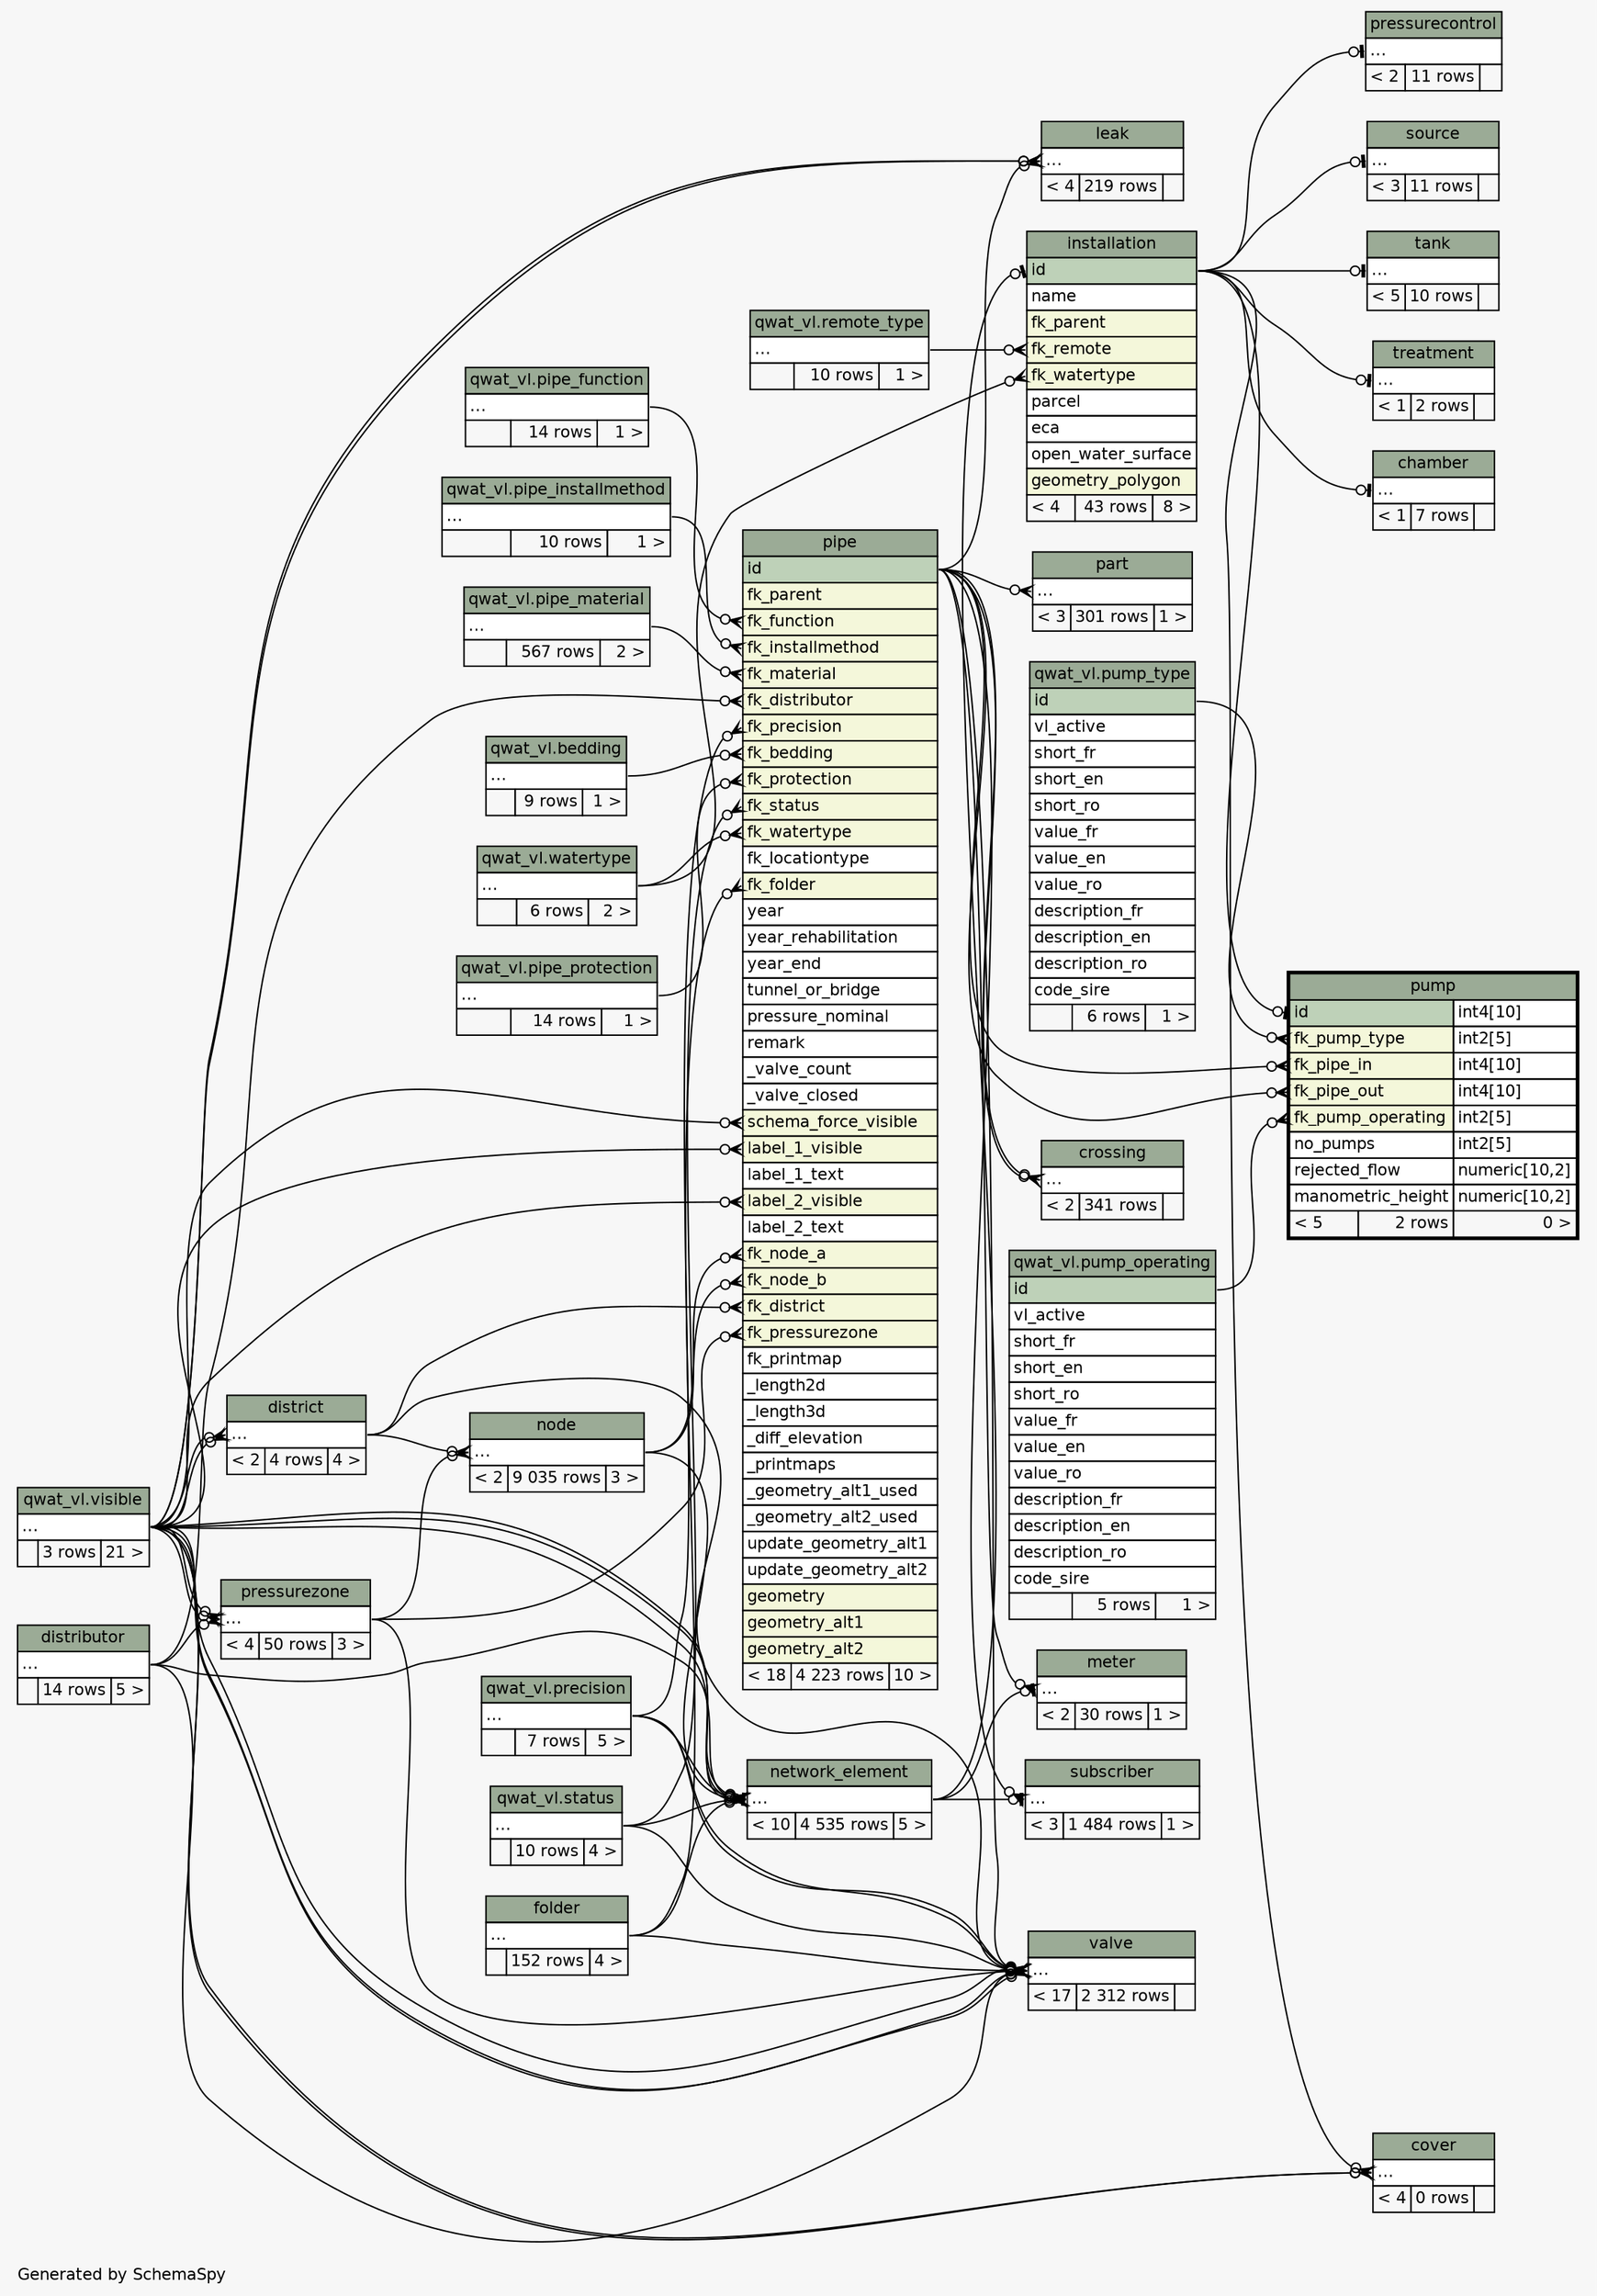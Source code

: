 // dot 2.38.0 on Linux 4.8.0-42-generic
// SchemaSpy rev 590
digraph "twoDegreesRelationshipsDiagram" {
  graph [
    rankdir="RL"
    bgcolor="#f7f7f7"
    label="\nGenerated by SchemaSpy"
    labeljust="l"
    nodesep="0.18"
    ranksep="0.46"
    fontname="Helvetica"
    fontsize="11"
  ];
  node [
    fontname="Helvetica"
    fontsize="11"
    shape="plaintext"
  ];
  edge [
    arrowsize="0.8"
  ];
  "chamber":"elipses":w -> "installation":"id":e [arrowhead=none dir=back arrowtail=teeodot];
  "cover":"elipses":w -> "installation":"id":e [arrowhead=none dir=back arrowtail=crowodot];
  "cover":"elipses":w -> "qwat_vl.visible":"elipses":e [arrowhead=none dir=back arrowtail=crowodot];
  "cover":"elipses":w -> "qwat_vl.visible":"elipses":e [arrowhead=none dir=back arrowtail=crowodot];
  "crossing":"elipses":w -> "pipe":"id":e [arrowhead=none dir=back arrowtail=crowodot];
  "crossing":"elipses":w -> "pipe":"id":e [arrowhead=none dir=back arrowtail=crowodot];
  "district":"elipses":w -> "qwat_vl.visible":"elipses":e [arrowhead=none dir=back arrowtail=crowodot];
  "district":"elipses":w -> "qwat_vl.visible":"elipses":e [arrowhead=none dir=back arrowtail=crowodot];
  "installation":"fk_remote":w -> "qwat_vl.remote_type":"elipses":e [arrowhead=none dir=back arrowtail=crowodot];
  "installation":"fk_watertype":w -> "qwat_vl.watertype":"elipses":e [arrowhead=none dir=back arrowtail=crowodot];
  "installation":"id":w -> "network_element":"elipses":e [arrowhead=none dir=back arrowtail=teeodot];
  "leak":"elipses":w -> "pipe":"id":e [arrowhead=none dir=back arrowtail=crowodot];
  "leak":"elipses":w -> "qwat_vl.visible":"elipses":e [arrowhead=none dir=back arrowtail=crowodot];
  "leak":"elipses":w -> "qwat_vl.visible":"elipses":e [arrowhead=none dir=back arrowtail=crowodot];
  "meter":"elipses":w -> "pipe":"id":e [arrowhead=none dir=back arrowtail=crowodot];
  "meter":"elipses":w -> "network_element":"elipses":e [arrowhead=none dir=back arrowtail=teeodot];
  "network_element":"elipses":w -> "distributor":"elipses":e [arrowhead=none dir=back arrowtail=crowodot];
  "network_element":"elipses":w -> "folder":"elipses":e [arrowhead=none dir=back arrowtail=crowodot];
  "network_element":"elipses":w -> "qwat_vl.precision":"elipses":e [arrowhead=none dir=back arrowtail=crowodot];
  "network_element":"elipses":w -> "qwat_vl.status":"elipses":e [arrowhead=none dir=back arrowtail=crowodot];
  "network_element":"elipses":w -> "node":"elipses":e [arrowhead=none dir=back arrowtail=teeodot];
  "network_element":"elipses":w -> "qwat_vl.visible":"elipses":e [arrowhead=none dir=back arrowtail=crowodot];
  "network_element":"elipses":w -> "qwat_vl.visible":"elipses":e [arrowhead=none dir=back arrowtail=crowodot];
  "network_element":"elipses":w -> "qwat_vl.visible":"elipses":e [arrowhead=none dir=back arrowtail=crowodot];
  "node":"elipses":w -> "district":"elipses":e [arrowhead=none dir=back arrowtail=crowodot];
  "node":"elipses":w -> "pressurezone":"elipses":e [arrowhead=none dir=back arrowtail=crowodot];
  "part":"elipses":w -> "pipe":"id":e [arrowhead=none dir=back arrowtail=crowodot];
  "pipe":"fk_bedding":w -> "qwat_vl.bedding":"elipses":e [arrowhead=none dir=back arrowtail=crowodot];
  "pipe":"fk_distributor":w -> "distributor":"elipses":e [arrowhead=none dir=back arrowtail=crowodot];
  "pipe":"fk_district":w -> "district":"elipses":e [arrowhead=none dir=back arrowtail=crowodot];
  "pipe":"fk_folder":w -> "folder":"elipses":e [arrowhead=none dir=back arrowtail=crowodot];
  "pipe":"fk_function":w -> "qwat_vl.pipe_function":"elipses":e [arrowhead=none dir=back arrowtail=crowodot];
  "pipe":"fk_installmethod":w -> "qwat_vl.pipe_installmethod":"elipses":e [arrowhead=none dir=back arrowtail=crowodot];
  "pipe":"fk_material":w -> "qwat_vl.pipe_material":"elipses":e [arrowhead=none dir=back arrowtail=crowodot];
  "pipe":"fk_node_a":w -> "node":"elipses":e [arrowhead=none dir=back arrowtail=crowodot];
  "pipe":"fk_node_b":w -> "node":"elipses":e [arrowhead=none dir=back arrowtail=crowodot];
  "pipe":"fk_precision":w -> "qwat_vl.precision":"elipses":e [arrowhead=none dir=back arrowtail=crowodot];
  "pipe":"fk_pressurezone":w -> "pressurezone":"elipses":e [arrowhead=none dir=back arrowtail=crowodot];
  "pipe":"fk_protection":w -> "qwat_vl.pipe_protection":"elipses":e [arrowhead=none dir=back arrowtail=crowodot];
  "pipe":"fk_status":w -> "qwat_vl.status":"elipses":e [arrowhead=none dir=back arrowtail=crowodot];
  "pipe":"fk_watertype":w -> "qwat_vl.watertype":"elipses":e [arrowhead=none dir=back arrowtail=crowodot];
  "pipe":"label_1_visible":w -> "qwat_vl.visible":"elipses":e [arrowhead=none dir=back arrowtail=crowodot];
  "pipe":"label_2_visible":w -> "qwat_vl.visible":"elipses":e [arrowhead=none dir=back arrowtail=crowodot];
  "pipe":"schema_force_visible":w -> "qwat_vl.visible":"elipses":e [arrowhead=none dir=back arrowtail=crowodot];
  "pressurecontrol":"elipses":w -> "installation":"id":e [arrowhead=none dir=back arrowtail=teeodot];
  "pressurezone":"elipses":w -> "distributor":"elipses":e [arrowhead=none dir=back arrowtail=crowodot];
  "pressurezone":"elipses":w -> "qwat_vl.visible":"elipses":e [arrowhead=none dir=back arrowtail=crowodot];
  "pressurezone":"elipses":w -> "qwat_vl.visible":"elipses":e [arrowhead=none dir=back arrowtail=crowodot];
  "pump":"fk_pipe_in":w -> "pipe":"id":e [arrowhead=none dir=back arrowtail=crowodot];
  "pump":"fk_pipe_out":w -> "pipe":"id":e [arrowhead=none dir=back arrowtail=crowodot];
  "pump":"fk_pump_operating":w -> "qwat_vl.pump_operating":"id":e [arrowhead=none dir=back arrowtail=crowodot];
  "pump":"fk_pump_type":w -> "qwat_vl.pump_type":"id":e [arrowhead=none dir=back arrowtail=crowodot];
  "pump":"id":w -> "installation":"id":e [arrowhead=none dir=back arrowtail=teeodot];
  "source":"elipses":w -> "installation":"id":e [arrowhead=none dir=back arrowtail=teeodot];
  "subscriber":"elipses":w -> "pipe":"id":e [arrowhead=none dir=back arrowtail=crowodot];
  "subscriber":"elipses":w -> "network_element":"elipses":e [arrowhead=none dir=back arrowtail=teeodot];
  "tank":"elipses":w -> "installation":"id":e [arrowhead=none dir=back arrowtail=teeodot];
  "treatment":"elipses":w -> "installation":"id":e [arrowhead=none dir=back arrowtail=teeodot];
  "valve":"elipses":w -> "distributor":"elipses":e [arrowhead=none dir=back arrowtail=crowodot];
  "valve":"elipses":w -> "district":"elipses":e [arrowhead=none dir=back arrowtail=crowodot];
  "valve":"elipses":w -> "folder":"elipses":e [arrowhead=none dir=back arrowtail=crowodot];
  "valve":"elipses":w -> "qwat_vl.precision":"elipses":e [arrowhead=none dir=back arrowtail=crowodot];
  "valve":"elipses":w -> "pipe":"id":e [arrowhead=none dir=back arrowtail=crowodot];
  "valve":"elipses":w -> "qwat_vl.precision":"elipses":e [arrowhead=none dir=back arrowtail=crowodot];
  "valve":"elipses":w -> "pressurezone":"elipses":e [arrowhead=none dir=back arrowtail=crowodot];
  "valve":"elipses":w -> "qwat_vl.status":"elipses":e [arrowhead=none dir=back arrowtail=crowodot];
  "valve":"elipses":w -> "qwat_vl.visible":"elipses":e [arrowhead=none dir=back arrowtail=crowodot];
  "valve":"elipses":w -> "qwat_vl.visible":"elipses":e [arrowhead=none dir=back arrowtail=crowodot];
  "valve":"elipses":w -> "qwat_vl.visible":"elipses":e [arrowhead=none dir=back arrowtail=crowodot];
  "qwat_vl.bedding" [
    label=<
    <TABLE BORDER="0" CELLBORDER="1" CELLSPACING="0" BGCOLOR="#ffffff">
      <TR><TD COLSPAN="3" BGCOLOR="#9bab96" ALIGN="CENTER">qwat_vl.bedding</TD></TR>
      <TR><TD PORT="elipses" COLSPAN="3" ALIGN="LEFT">...</TD></TR>
      <TR><TD ALIGN="LEFT" BGCOLOR="#f7f7f7">  </TD><TD ALIGN="RIGHT" BGCOLOR="#f7f7f7">9 rows</TD><TD ALIGN="RIGHT" BGCOLOR="#f7f7f7">1 &gt;</TD></TR>
    </TABLE>>
    URL="../../qwat_vl/tables/bedding.html"
    tooltip="qwat_vl.bedding"
  ];
  "chamber" [
    label=<
    <TABLE BORDER="0" CELLBORDER="1" CELLSPACING="0" BGCOLOR="#ffffff">
      <TR><TD COLSPAN="3" BGCOLOR="#9bab96" ALIGN="CENTER">chamber</TD></TR>
      <TR><TD PORT="elipses" COLSPAN="3" ALIGN="LEFT">...</TD></TR>
      <TR><TD ALIGN="LEFT" BGCOLOR="#f7f7f7">&lt; 1</TD><TD ALIGN="RIGHT" BGCOLOR="#f7f7f7">7 rows</TD><TD ALIGN="RIGHT" BGCOLOR="#f7f7f7">  </TD></TR>
    </TABLE>>
    URL="chamber.html"
    tooltip="chamber"
  ];
  "cover" [
    label=<
    <TABLE BORDER="0" CELLBORDER="1" CELLSPACING="0" BGCOLOR="#ffffff">
      <TR><TD COLSPAN="3" BGCOLOR="#9bab96" ALIGN="CENTER">cover</TD></TR>
      <TR><TD PORT="elipses" COLSPAN="3" ALIGN="LEFT">...</TD></TR>
      <TR><TD ALIGN="LEFT" BGCOLOR="#f7f7f7">&lt; 4</TD><TD ALIGN="RIGHT" BGCOLOR="#f7f7f7">0 rows</TD><TD ALIGN="RIGHT" BGCOLOR="#f7f7f7">  </TD></TR>
    </TABLE>>
    URL="cover.html"
    tooltip="cover"
  ];
  "crossing" [
    label=<
    <TABLE BORDER="0" CELLBORDER="1" CELLSPACING="0" BGCOLOR="#ffffff">
      <TR><TD COLSPAN="3" BGCOLOR="#9bab96" ALIGN="CENTER">crossing</TD></TR>
      <TR><TD PORT="elipses" COLSPAN="3" ALIGN="LEFT">...</TD></TR>
      <TR><TD ALIGN="LEFT" BGCOLOR="#f7f7f7">&lt; 2</TD><TD ALIGN="RIGHT" BGCOLOR="#f7f7f7">341 rows</TD><TD ALIGN="RIGHT" BGCOLOR="#f7f7f7">  </TD></TR>
    </TABLE>>
    URL="crossing.html"
    tooltip="crossing"
  ];
  "distributor" [
    label=<
    <TABLE BORDER="0" CELLBORDER="1" CELLSPACING="0" BGCOLOR="#ffffff">
      <TR><TD COLSPAN="3" BGCOLOR="#9bab96" ALIGN="CENTER">distributor</TD></TR>
      <TR><TD PORT="elipses" COLSPAN="3" ALIGN="LEFT">...</TD></TR>
      <TR><TD ALIGN="LEFT" BGCOLOR="#f7f7f7">  </TD><TD ALIGN="RIGHT" BGCOLOR="#f7f7f7">14 rows</TD><TD ALIGN="RIGHT" BGCOLOR="#f7f7f7">5 &gt;</TD></TR>
    </TABLE>>
    URL="distributor.html"
    tooltip="distributor"
  ];
  "district" [
    label=<
    <TABLE BORDER="0" CELLBORDER="1" CELLSPACING="0" BGCOLOR="#ffffff">
      <TR><TD COLSPAN="3" BGCOLOR="#9bab96" ALIGN="CENTER">district</TD></TR>
      <TR><TD PORT="elipses" COLSPAN="3" ALIGN="LEFT">...</TD></TR>
      <TR><TD ALIGN="LEFT" BGCOLOR="#f7f7f7">&lt; 2</TD><TD ALIGN="RIGHT" BGCOLOR="#f7f7f7">4 rows</TD><TD ALIGN="RIGHT" BGCOLOR="#f7f7f7">4 &gt;</TD></TR>
    </TABLE>>
    URL="district.html"
    tooltip="district"
  ];
  "folder" [
    label=<
    <TABLE BORDER="0" CELLBORDER="1" CELLSPACING="0" BGCOLOR="#ffffff">
      <TR><TD COLSPAN="3" BGCOLOR="#9bab96" ALIGN="CENTER">folder</TD></TR>
      <TR><TD PORT="elipses" COLSPAN="3" ALIGN="LEFT">...</TD></TR>
      <TR><TD ALIGN="LEFT" BGCOLOR="#f7f7f7">  </TD><TD ALIGN="RIGHT" BGCOLOR="#f7f7f7">152 rows</TD><TD ALIGN="RIGHT" BGCOLOR="#f7f7f7">4 &gt;</TD></TR>
    </TABLE>>
    URL="folder.html"
    tooltip="folder"
  ];
  "installation" [
    label=<
    <TABLE BORDER="0" CELLBORDER="1" CELLSPACING="0" BGCOLOR="#ffffff">
      <TR><TD COLSPAN="3" BGCOLOR="#9bab96" ALIGN="CENTER">installation</TD></TR>
      <TR><TD PORT="id" COLSPAN="3" BGCOLOR="#bed1b8" ALIGN="LEFT">id</TD></TR>
      <TR><TD PORT="name" COLSPAN="3" ALIGN="LEFT">name</TD></TR>
      <TR><TD PORT="fk_parent" COLSPAN="3" BGCOLOR="#f4f7da" ALIGN="LEFT">fk_parent</TD></TR>
      <TR><TD PORT="fk_remote" COLSPAN="3" BGCOLOR="#f4f7da" ALIGN="LEFT">fk_remote</TD></TR>
      <TR><TD PORT="fk_watertype" COLSPAN="3" BGCOLOR="#f4f7da" ALIGN="LEFT">fk_watertype</TD></TR>
      <TR><TD PORT="parcel" COLSPAN="3" ALIGN="LEFT">parcel</TD></TR>
      <TR><TD PORT="eca" COLSPAN="3" ALIGN="LEFT">eca</TD></TR>
      <TR><TD PORT="open_water_surface" COLSPAN="3" ALIGN="LEFT">open_water_surface</TD></TR>
      <TR><TD PORT="geometry_polygon" COLSPAN="3" BGCOLOR="#f4f7da" ALIGN="LEFT">geometry_polygon</TD></TR>
      <TR><TD ALIGN="LEFT" BGCOLOR="#f7f7f7">&lt; 4</TD><TD ALIGN="RIGHT" BGCOLOR="#f7f7f7">43 rows</TD><TD ALIGN="RIGHT" BGCOLOR="#f7f7f7">8 &gt;</TD></TR>
    </TABLE>>
    URL="installation.html"
    tooltip="installation"
  ];
  "leak" [
    label=<
    <TABLE BORDER="0" CELLBORDER="1" CELLSPACING="0" BGCOLOR="#ffffff">
      <TR><TD COLSPAN="3" BGCOLOR="#9bab96" ALIGN="CENTER">leak</TD></TR>
      <TR><TD PORT="elipses" COLSPAN="3" ALIGN="LEFT">...</TD></TR>
      <TR><TD ALIGN="LEFT" BGCOLOR="#f7f7f7">&lt; 4</TD><TD ALIGN="RIGHT" BGCOLOR="#f7f7f7">219 rows</TD><TD ALIGN="RIGHT" BGCOLOR="#f7f7f7">  </TD></TR>
    </TABLE>>
    URL="leak.html"
    tooltip="leak"
  ];
  "meter" [
    label=<
    <TABLE BORDER="0" CELLBORDER="1" CELLSPACING="0" BGCOLOR="#ffffff">
      <TR><TD COLSPAN="3" BGCOLOR="#9bab96" ALIGN="CENTER">meter</TD></TR>
      <TR><TD PORT="elipses" COLSPAN="3" ALIGN="LEFT">...</TD></TR>
      <TR><TD ALIGN="LEFT" BGCOLOR="#f7f7f7">&lt; 2</TD><TD ALIGN="RIGHT" BGCOLOR="#f7f7f7">30 rows</TD><TD ALIGN="RIGHT" BGCOLOR="#f7f7f7">1 &gt;</TD></TR>
    </TABLE>>
    URL="meter.html"
    tooltip="meter"
  ];
  "network_element" [
    label=<
    <TABLE BORDER="0" CELLBORDER="1" CELLSPACING="0" BGCOLOR="#ffffff">
      <TR><TD COLSPAN="3" BGCOLOR="#9bab96" ALIGN="CENTER">network_element</TD></TR>
      <TR><TD PORT="elipses" COLSPAN="3" ALIGN="LEFT">...</TD></TR>
      <TR><TD ALIGN="LEFT" BGCOLOR="#f7f7f7">&lt; 10</TD><TD ALIGN="RIGHT" BGCOLOR="#f7f7f7">4 535 rows</TD><TD ALIGN="RIGHT" BGCOLOR="#f7f7f7">5 &gt;</TD></TR>
    </TABLE>>
    URL="network_element.html"
    tooltip="network_element"
  ];
  "node" [
    label=<
    <TABLE BORDER="0" CELLBORDER="1" CELLSPACING="0" BGCOLOR="#ffffff">
      <TR><TD COLSPAN="3" BGCOLOR="#9bab96" ALIGN="CENTER">node</TD></TR>
      <TR><TD PORT="elipses" COLSPAN="3" ALIGN="LEFT">...</TD></TR>
      <TR><TD ALIGN="LEFT" BGCOLOR="#f7f7f7">&lt; 2</TD><TD ALIGN="RIGHT" BGCOLOR="#f7f7f7">9 035 rows</TD><TD ALIGN="RIGHT" BGCOLOR="#f7f7f7">3 &gt;</TD></TR>
    </TABLE>>
    URL="node.html"
    tooltip="node"
  ];
  "part" [
    label=<
    <TABLE BORDER="0" CELLBORDER="1" CELLSPACING="0" BGCOLOR="#ffffff">
      <TR><TD COLSPAN="3" BGCOLOR="#9bab96" ALIGN="CENTER">part</TD></TR>
      <TR><TD PORT="elipses" COLSPAN="3" ALIGN="LEFT">...</TD></TR>
      <TR><TD ALIGN="LEFT" BGCOLOR="#f7f7f7">&lt; 3</TD><TD ALIGN="RIGHT" BGCOLOR="#f7f7f7">301 rows</TD><TD ALIGN="RIGHT" BGCOLOR="#f7f7f7">1 &gt;</TD></TR>
    </TABLE>>
    URL="part.html"
    tooltip="part"
  ];
  "pipe" [
    label=<
    <TABLE BORDER="0" CELLBORDER="1" CELLSPACING="0" BGCOLOR="#ffffff">
      <TR><TD COLSPAN="3" BGCOLOR="#9bab96" ALIGN="CENTER">pipe</TD></TR>
      <TR><TD PORT="id" COLSPAN="3" BGCOLOR="#bed1b8" ALIGN="LEFT">id</TD></TR>
      <TR><TD PORT="fk_parent" COLSPAN="3" BGCOLOR="#f4f7da" ALIGN="LEFT">fk_parent</TD></TR>
      <TR><TD PORT="fk_function" COLSPAN="3" BGCOLOR="#f4f7da" ALIGN="LEFT">fk_function</TD></TR>
      <TR><TD PORT="fk_installmethod" COLSPAN="3" BGCOLOR="#f4f7da" ALIGN="LEFT">fk_installmethod</TD></TR>
      <TR><TD PORT="fk_material" COLSPAN="3" BGCOLOR="#f4f7da" ALIGN="LEFT">fk_material</TD></TR>
      <TR><TD PORT="fk_distributor" COLSPAN="3" BGCOLOR="#f4f7da" ALIGN="LEFT">fk_distributor</TD></TR>
      <TR><TD PORT="fk_precision" COLSPAN="3" BGCOLOR="#f4f7da" ALIGN="LEFT">fk_precision</TD></TR>
      <TR><TD PORT="fk_bedding" COLSPAN="3" BGCOLOR="#f4f7da" ALIGN="LEFT">fk_bedding</TD></TR>
      <TR><TD PORT="fk_protection" COLSPAN="3" BGCOLOR="#f4f7da" ALIGN="LEFT">fk_protection</TD></TR>
      <TR><TD PORT="fk_status" COLSPAN="3" BGCOLOR="#f4f7da" ALIGN="LEFT">fk_status</TD></TR>
      <TR><TD PORT="fk_watertype" COLSPAN="3" BGCOLOR="#f4f7da" ALIGN="LEFT">fk_watertype</TD></TR>
      <TR><TD PORT="fk_locationtype" COLSPAN="3" ALIGN="LEFT">fk_locationtype</TD></TR>
      <TR><TD PORT="fk_folder" COLSPAN="3" BGCOLOR="#f4f7da" ALIGN="LEFT">fk_folder</TD></TR>
      <TR><TD PORT="year" COLSPAN="3" ALIGN="LEFT">year</TD></TR>
      <TR><TD PORT="year_rehabilitation" COLSPAN="3" ALIGN="LEFT">year_rehabilitation</TD></TR>
      <TR><TD PORT="year_end" COLSPAN="3" ALIGN="LEFT">year_end</TD></TR>
      <TR><TD PORT="tunnel_or_bridge" COLSPAN="3" ALIGN="LEFT">tunnel_or_bridge</TD></TR>
      <TR><TD PORT="pressure_nominal" COLSPAN="3" ALIGN="LEFT">pressure_nominal</TD></TR>
      <TR><TD PORT="remark" COLSPAN="3" ALIGN="LEFT">remark</TD></TR>
      <TR><TD PORT="_valve_count" COLSPAN="3" ALIGN="LEFT">_valve_count</TD></TR>
      <TR><TD PORT="_valve_closed" COLSPAN="3" ALIGN="LEFT">_valve_closed</TD></TR>
      <TR><TD PORT="schema_force_visible" COLSPAN="3" BGCOLOR="#f4f7da" ALIGN="LEFT">schema_force_visible</TD></TR>
      <TR><TD PORT="label_1_visible" COLSPAN="3" BGCOLOR="#f4f7da" ALIGN="LEFT">label_1_visible</TD></TR>
      <TR><TD PORT="label_1_text" COLSPAN="3" ALIGN="LEFT">label_1_text</TD></TR>
      <TR><TD PORT="label_2_visible" COLSPAN="3" BGCOLOR="#f4f7da" ALIGN="LEFT">label_2_visible</TD></TR>
      <TR><TD PORT="label_2_text" COLSPAN="3" ALIGN="LEFT">label_2_text</TD></TR>
      <TR><TD PORT="fk_node_a" COLSPAN="3" BGCOLOR="#f4f7da" ALIGN="LEFT">fk_node_a</TD></TR>
      <TR><TD PORT="fk_node_b" COLSPAN="3" BGCOLOR="#f4f7da" ALIGN="LEFT">fk_node_b</TD></TR>
      <TR><TD PORT="fk_district" COLSPAN="3" BGCOLOR="#f4f7da" ALIGN="LEFT">fk_district</TD></TR>
      <TR><TD PORT="fk_pressurezone" COLSPAN="3" BGCOLOR="#f4f7da" ALIGN="LEFT">fk_pressurezone</TD></TR>
      <TR><TD PORT="fk_printmap" COLSPAN="3" ALIGN="LEFT">fk_printmap</TD></TR>
      <TR><TD PORT="_length2d" COLSPAN="3" ALIGN="LEFT">_length2d</TD></TR>
      <TR><TD PORT="_length3d" COLSPAN="3" ALIGN="LEFT">_length3d</TD></TR>
      <TR><TD PORT="_diff_elevation" COLSPAN="3" ALIGN="LEFT">_diff_elevation</TD></TR>
      <TR><TD PORT="_printmaps" COLSPAN="3" ALIGN="LEFT">_printmaps</TD></TR>
      <TR><TD PORT="_geometry_alt1_used" COLSPAN="3" ALIGN="LEFT">_geometry_alt1_used</TD></TR>
      <TR><TD PORT="_geometry_alt2_used" COLSPAN="3" ALIGN="LEFT">_geometry_alt2_used</TD></TR>
      <TR><TD PORT="update_geometry_alt1" COLSPAN="3" ALIGN="LEFT">update_geometry_alt1</TD></TR>
      <TR><TD PORT="update_geometry_alt2" COLSPAN="3" ALIGN="LEFT">update_geometry_alt2</TD></TR>
      <TR><TD PORT="geometry" COLSPAN="3" BGCOLOR="#f4f7da" ALIGN="LEFT">geometry</TD></TR>
      <TR><TD PORT="geometry_alt1" COLSPAN="3" BGCOLOR="#f4f7da" ALIGN="LEFT">geometry_alt1</TD></TR>
      <TR><TD PORT="geometry_alt2" COLSPAN="3" BGCOLOR="#f4f7da" ALIGN="LEFT">geometry_alt2</TD></TR>
      <TR><TD ALIGN="LEFT" BGCOLOR="#f7f7f7">&lt; 18</TD><TD ALIGN="RIGHT" BGCOLOR="#f7f7f7">4 223 rows</TD><TD ALIGN="RIGHT" BGCOLOR="#f7f7f7">10 &gt;</TD></TR>
    </TABLE>>
    URL="pipe.html"
    tooltip="pipe"
  ];
  "qwat_vl.pipe_function" [
    label=<
    <TABLE BORDER="0" CELLBORDER="1" CELLSPACING="0" BGCOLOR="#ffffff">
      <TR><TD COLSPAN="3" BGCOLOR="#9bab96" ALIGN="CENTER">qwat_vl.pipe_function</TD></TR>
      <TR><TD PORT="elipses" COLSPAN="3" ALIGN="LEFT">...</TD></TR>
      <TR><TD ALIGN="LEFT" BGCOLOR="#f7f7f7">  </TD><TD ALIGN="RIGHT" BGCOLOR="#f7f7f7">14 rows</TD><TD ALIGN="RIGHT" BGCOLOR="#f7f7f7">1 &gt;</TD></TR>
    </TABLE>>
    URL="../../qwat_vl/tables/pipe_function.html"
    tooltip="qwat_vl.pipe_function"
  ];
  "qwat_vl.pipe_installmethod" [
    label=<
    <TABLE BORDER="0" CELLBORDER="1" CELLSPACING="0" BGCOLOR="#ffffff">
      <TR><TD COLSPAN="3" BGCOLOR="#9bab96" ALIGN="CENTER">qwat_vl.pipe_installmethod</TD></TR>
      <TR><TD PORT="elipses" COLSPAN="3" ALIGN="LEFT">...</TD></TR>
      <TR><TD ALIGN="LEFT" BGCOLOR="#f7f7f7">  </TD><TD ALIGN="RIGHT" BGCOLOR="#f7f7f7">10 rows</TD><TD ALIGN="RIGHT" BGCOLOR="#f7f7f7">1 &gt;</TD></TR>
    </TABLE>>
    URL="../../qwat_vl/tables/pipe_installmethod.html"
    tooltip="qwat_vl.pipe_installmethod"
  ];
  "qwat_vl.pipe_material" [
    label=<
    <TABLE BORDER="0" CELLBORDER="1" CELLSPACING="0" BGCOLOR="#ffffff">
      <TR><TD COLSPAN="3" BGCOLOR="#9bab96" ALIGN="CENTER">qwat_vl.pipe_material</TD></TR>
      <TR><TD PORT="elipses" COLSPAN="3" ALIGN="LEFT">...</TD></TR>
      <TR><TD ALIGN="LEFT" BGCOLOR="#f7f7f7">  </TD><TD ALIGN="RIGHT" BGCOLOR="#f7f7f7">567 rows</TD><TD ALIGN="RIGHT" BGCOLOR="#f7f7f7">2 &gt;</TD></TR>
    </TABLE>>
    URL="../../qwat_vl/tables/pipe_material.html"
    tooltip="qwat_vl.pipe_material"
  ];
  "qwat_vl.pipe_protection" [
    label=<
    <TABLE BORDER="0" CELLBORDER="1" CELLSPACING="0" BGCOLOR="#ffffff">
      <TR><TD COLSPAN="3" BGCOLOR="#9bab96" ALIGN="CENTER">qwat_vl.pipe_protection</TD></TR>
      <TR><TD PORT="elipses" COLSPAN="3" ALIGN="LEFT">...</TD></TR>
      <TR><TD ALIGN="LEFT" BGCOLOR="#f7f7f7">  </TD><TD ALIGN="RIGHT" BGCOLOR="#f7f7f7">14 rows</TD><TD ALIGN="RIGHT" BGCOLOR="#f7f7f7">1 &gt;</TD></TR>
    </TABLE>>
    URL="../../qwat_vl/tables/pipe_protection.html"
    tooltip="qwat_vl.pipe_protection"
  ];
  "qwat_vl.precision" [
    label=<
    <TABLE BORDER="0" CELLBORDER="1" CELLSPACING="0" BGCOLOR="#ffffff">
      <TR><TD COLSPAN="3" BGCOLOR="#9bab96" ALIGN="CENTER">qwat_vl.precision</TD></TR>
      <TR><TD PORT="elipses" COLSPAN="3" ALIGN="LEFT">...</TD></TR>
      <TR><TD ALIGN="LEFT" BGCOLOR="#f7f7f7">  </TD><TD ALIGN="RIGHT" BGCOLOR="#f7f7f7">7 rows</TD><TD ALIGN="RIGHT" BGCOLOR="#f7f7f7">5 &gt;</TD></TR>
    </TABLE>>
    URL="../../qwat_vl/tables/precision.html"
    tooltip="qwat_vl.precision"
  ];
  "pressurecontrol" [
    label=<
    <TABLE BORDER="0" CELLBORDER="1" CELLSPACING="0" BGCOLOR="#ffffff">
      <TR><TD COLSPAN="3" BGCOLOR="#9bab96" ALIGN="CENTER">pressurecontrol</TD></TR>
      <TR><TD PORT="elipses" COLSPAN="3" ALIGN="LEFT">...</TD></TR>
      <TR><TD ALIGN="LEFT" BGCOLOR="#f7f7f7">&lt; 2</TD><TD ALIGN="RIGHT" BGCOLOR="#f7f7f7">11 rows</TD><TD ALIGN="RIGHT" BGCOLOR="#f7f7f7">  </TD></TR>
    </TABLE>>
    URL="pressurecontrol.html"
    tooltip="pressurecontrol"
  ];
  "pressurezone" [
    label=<
    <TABLE BORDER="0" CELLBORDER="1" CELLSPACING="0" BGCOLOR="#ffffff">
      <TR><TD COLSPAN="3" BGCOLOR="#9bab96" ALIGN="CENTER">pressurezone</TD></TR>
      <TR><TD PORT="elipses" COLSPAN="3" ALIGN="LEFT">...</TD></TR>
      <TR><TD ALIGN="LEFT" BGCOLOR="#f7f7f7">&lt; 4</TD><TD ALIGN="RIGHT" BGCOLOR="#f7f7f7">50 rows</TD><TD ALIGN="RIGHT" BGCOLOR="#f7f7f7">3 &gt;</TD></TR>
    </TABLE>>
    URL="pressurezone.html"
    tooltip="pressurezone"
  ];
  "pump" [
    label=<
    <TABLE BORDER="2" CELLBORDER="1" CELLSPACING="0" BGCOLOR="#ffffff">
      <TR><TD COLSPAN="3" BGCOLOR="#9bab96" ALIGN="CENTER">pump</TD></TR>
      <TR><TD PORT="id" COLSPAN="2" BGCOLOR="#bed1b8" ALIGN="LEFT">id</TD><TD PORT="id.type" ALIGN="LEFT">int4[10]</TD></TR>
      <TR><TD PORT="fk_pump_type" COLSPAN="2" BGCOLOR="#f4f7da" ALIGN="LEFT">fk_pump_type</TD><TD PORT="fk_pump_type.type" ALIGN="LEFT">int2[5]</TD></TR>
      <TR><TD PORT="fk_pipe_in" COLSPAN="2" BGCOLOR="#f4f7da" ALIGN="LEFT">fk_pipe_in</TD><TD PORT="fk_pipe_in.type" ALIGN="LEFT">int4[10]</TD></TR>
      <TR><TD PORT="fk_pipe_out" COLSPAN="2" BGCOLOR="#f4f7da" ALIGN="LEFT">fk_pipe_out</TD><TD PORT="fk_pipe_out.type" ALIGN="LEFT">int4[10]</TD></TR>
      <TR><TD PORT="fk_pump_operating" COLSPAN="2" BGCOLOR="#f4f7da" ALIGN="LEFT">fk_pump_operating</TD><TD PORT="fk_pump_operating.type" ALIGN="LEFT">int2[5]</TD></TR>
      <TR><TD PORT="no_pumps" COLSPAN="2" ALIGN="LEFT">no_pumps</TD><TD PORT="no_pumps.type" ALIGN="LEFT">int2[5]</TD></TR>
      <TR><TD PORT="rejected_flow" COLSPAN="2" ALIGN="LEFT">rejected_flow</TD><TD PORT="rejected_flow.type" ALIGN="LEFT">numeric[10,2]</TD></TR>
      <TR><TD PORT="manometric_height" COLSPAN="2" ALIGN="LEFT">manometric_height</TD><TD PORT="manometric_height.type" ALIGN="LEFT">numeric[10,2]</TD></TR>
      <TR><TD ALIGN="LEFT" BGCOLOR="#f7f7f7">&lt; 5</TD><TD ALIGN="RIGHT" BGCOLOR="#f7f7f7">2 rows</TD><TD ALIGN="RIGHT" BGCOLOR="#f7f7f7">0 &gt;</TD></TR>
    </TABLE>>
    URL="pump.html"
    tooltip="pump"
  ];
  "qwat_vl.pump_operating" [
    label=<
    <TABLE BORDER="0" CELLBORDER="1" CELLSPACING="0" BGCOLOR="#ffffff">
      <TR><TD COLSPAN="3" BGCOLOR="#9bab96" ALIGN="CENTER">qwat_vl.pump_operating</TD></TR>
      <TR><TD PORT="id" COLSPAN="3" BGCOLOR="#bed1b8" ALIGN="LEFT">id</TD></TR>
      <TR><TD PORT="vl_active" COLSPAN="3" ALIGN="LEFT">vl_active</TD></TR>
      <TR><TD PORT="short_fr" COLSPAN="3" ALIGN="LEFT">short_fr</TD></TR>
      <TR><TD PORT="short_en" COLSPAN="3" ALIGN="LEFT">short_en</TD></TR>
      <TR><TD PORT="short_ro" COLSPAN="3" ALIGN="LEFT">short_ro</TD></TR>
      <TR><TD PORT="value_fr" COLSPAN="3" ALIGN="LEFT">value_fr</TD></TR>
      <TR><TD PORT="value_en" COLSPAN="3" ALIGN="LEFT">value_en</TD></TR>
      <TR><TD PORT="value_ro" COLSPAN="3" ALIGN="LEFT">value_ro</TD></TR>
      <TR><TD PORT="description_fr" COLSPAN="3" ALIGN="LEFT">description_fr</TD></TR>
      <TR><TD PORT="description_en" COLSPAN="3" ALIGN="LEFT">description_en</TD></TR>
      <TR><TD PORT="description_ro" COLSPAN="3" ALIGN="LEFT">description_ro</TD></TR>
      <TR><TD PORT="code_sire" COLSPAN="3" ALIGN="LEFT">code_sire</TD></TR>
      <TR><TD ALIGN="LEFT" BGCOLOR="#f7f7f7">  </TD><TD ALIGN="RIGHT" BGCOLOR="#f7f7f7">5 rows</TD><TD ALIGN="RIGHT" BGCOLOR="#f7f7f7">1 &gt;</TD></TR>
    </TABLE>>
    URL="../../qwat_vl/tables/pump_operating.html"
    tooltip="qwat_vl.pump_operating"
  ];
  "qwat_vl.pump_type" [
    label=<
    <TABLE BORDER="0" CELLBORDER="1" CELLSPACING="0" BGCOLOR="#ffffff">
      <TR><TD COLSPAN="3" BGCOLOR="#9bab96" ALIGN="CENTER">qwat_vl.pump_type</TD></TR>
      <TR><TD PORT="id" COLSPAN="3" BGCOLOR="#bed1b8" ALIGN="LEFT">id</TD></TR>
      <TR><TD PORT="vl_active" COLSPAN="3" ALIGN="LEFT">vl_active</TD></TR>
      <TR><TD PORT="short_fr" COLSPAN="3" ALIGN="LEFT">short_fr</TD></TR>
      <TR><TD PORT="short_en" COLSPAN="3" ALIGN="LEFT">short_en</TD></TR>
      <TR><TD PORT="short_ro" COLSPAN="3" ALIGN="LEFT">short_ro</TD></TR>
      <TR><TD PORT="value_fr" COLSPAN="3" ALIGN="LEFT">value_fr</TD></TR>
      <TR><TD PORT="value_en" COLSPAN="3" ALIGN="LEFT">value_en</TD></TR>
      <TR><TD PORT="value_ro" COLSPAN="3" ALIGN="LEFT">value_ro</TD></TR>
      <TR><TD PORT="description_fr" COLSPAN="3" ALIGN="LEFT">description_fr</TD></TR>
      <TR><TD PORT="description_en" COLSPAN="3" ALIGN="LEFT">description_en</TD></TR>
      <TR><TD PORT="description_ro" COLSPAN="3" ALIGN="LEFT">description_ro</TD></TR>
      <TR><TD PORT="code_sire" COLSPAN="3" ALIGN="LEFT">code_sire</TD></TR>
      <TR><TD ALIGN="LEFT" BGCOLOR="#f7f7f7">  </TD><TD ALIGN="RIGHT" BGCOLOR="#f7f7f7">6 rows</TD><TD ALIGN="RIGHT" BGCOLOR="#f7f7f7">1 &gt;</TD></TR>
    </TABLE>>
    URL="../../qwat_vl/tables/pump_type.html"
    tooltip="qwat_vl.pump_type"
  ];
  "qwat_vl.remote_type" [
    label=<
    <TABLE BORDER="0" CELLBORDER="1" CELLSPACING="0" BGCOLOR="#ffffff">
      <TR><TD COLSPAN="3" BGCOLOR="#9bab96" ALIGN="CENTER">qwat_vl.remote_type</TD></TR>
      <TR><TD PORT="elipses" COLSPAN="3" ALIGN="LEFT">...</TD></TR>
      <TR><TD ALIGN="LEFT" BGCOLOR="#f7f7f7">  </TD><TD ALIGN="RIGHT" BGCOLOR="#f7f7f7">10 rows</TD><TD ALIGN="RIGHT" BGCOLOR="#f7f7f7">1 &gt;</TD></TR>
    </TABLE>>
    URL="../../qwat_vl/tables/remote_type.html"
    tooltip="qwat_vl.remote_type"
  ];
  "source" [
    label=<
    <TABLE BORDER="0" CELLBORDER="1" CELLSPACING="0" BGCOLOR="#ffffff">
      <TR><TD COLSPAN="3" BGCOLOR="#9bab96" ALIGN="CENTER">source</TD></TR>
      <TR><TD PORT="elipses" COLSPAN="3" ALIGN="LEFT">...</TD></TR>
      <TR><TD ALIGN="LEFT" BGCOLOR="#f7f7f7">&lt; 3</TD><TD ALIGN="RIGHT" BGCOLOR="#f7f7f7">11 rows</TD><TD ALIGN="RIGHT" BGCOLOR="#f7f7f7">  </TD></TR>
    </TABLE>>
    URL="source.html"
    tooltip="source"
  ];
  "qwat_vl.status" [
    label=<
    <TABLE BORDER="0" CELLBORDER="1" CELLSPACING="0" BGCOLOR="#ffffff">
      <TR><TD COLSPAN="3" BGCOLOR="#9bab96" ALIGN="CENTER">qwat_vl.status</TD></TR>
      <TR><TD PORT="elipses" COLSPAN="3" ALIGN="LEFT">...</TD></TR>
      <TR><TD ALIGN="LEFT" BGCOLOR="#f7f7f7">  </TD><TD ALIGN="RIGHT" BGCOLOR="#f7f7f7">10 rows</TD><TD ALIGN="RIGHT" BGCOLOR="#f7f7f7">4 &gt;</TD></TR>
    </TABLE>>
    URL="../../qwat_vl/tables/status.html"
    tooltip="qwat_vl.status"
  ];
  "subscriber" [
    label=<
    <TABLE BORDER="0" CELLBORDER="1" CELLSPACING="0" BGCOLOR="#ffffff">
      <TR><TD COLSPAN="3" BGCOLOR="#9bab96" ALIGN="CENTER">subscriber</TD></TR>
      <TR><TD PORT="elipses" COLSPAN="3" ALIGN="LEFT">...</TD></TR>
      <TR><TD ALIGN="LEFT" BGCOLOR="#f7f7f7">&lt; 3</TD><TD ALIGN="RIGHT" BGCOLOR="#f7f7f7">1 484 rows</TD><TD ALIGN="RIGHT" BGCOLOR="#f7f7f7">1 &gt;</TD></TR>
    </TABLE>>
    URL="subscriber.html"
    tooltip="subscriber"
  ];
  "tank" [
    label=<
    <TABLE BORDER="0" CELLBORDER="1" CELLSPACING="0" BGCOLOR="#ffffff">
      <TR><TD COLSPAN="3" BGCOLOR="#9bab96" ALIGN="CENTER">tank</TD></TR>
      <TR><TD PORT="elipses" COLSPAN="3" ALIGN="LEFT">...</TD></TR>
      <TR><TD ALIGN="LEFT" BGCOLOR="#f7f7f7">&lt; 5</TD><TD ALIGN="RIGHT" BGCOLOR="#f7f7f7">10 rows</TD><TD ALIGN="RIGHT" BGCOLOR="#f7f7f7">  </TD></TR>
    </TABLE>>
    URL="tank.html"
    tooltip="tank"
  ];
  "treatment" [
    label=<
    <TABLE BORDER="0" CELLBORDER="1" CELLSPACING="0" BGCOLOR="#ffffff">
      <TR><TD COLSPAN="3" BGCOLOR="#9bab96" ALIGN="CENTER">treatment</TD></TR>
      <TR><TD PORT="elipses" COLSPAN="3" ALIGN="LEFT">...</TD></TR>
      <TR><TD ALIGN="LEFT" BGCOLOR="#f7f7f7">&lt; 1</TD><TD ALIGN="RIGHT" BGCOLOR="#f7f7f7">2 rows</TD><TD ALIGN="RIGHT" BGCOLOR="#f7f7f7">  </TD></TR>
    </TABLE>>
    URL="treatment.html"
    tooltip="treatment"
  ];
  "valve" [
    label=<
    <TABLE BORDER="0" CELLBORDER="1" CELLSPACING="0" BGCOLOR="#ffffff">
      <TR><TD COLSPAN="3" BGCOLOR="#9bab96" ALIGN="CENTER">valve</TD></TR>
      <TR><TD PORT="elipses" COLSPAN="3" ALIGN="LEFT">...</TD></TR>
      <TR><TD ALIGN="LEFT" BGCOLOR="#f7f7f7">&lt; 17</TD><TD ALIGN="RIGHT" BGCOLOR="#f7f7f7">2 312 rows</TD><TD ALIGN="RIGHT" BGCOLOR="#f7f7f7">  </TD></TR>
    </TABLE>>
    URL="valve.html"
    tooltip="valve"
  ];
  "qwat_vl.visible" [
    label=<
    <TABLE BORDER="0" CELLBORDER="1" CELLSPACING="0" BGCOLOR="#ffffff">
      <TR><TD COLSPAN="3" BGCOLOR="#9bab96" ALIGN="CENTER">qwat_vl.visible</TD></TR>
      <TR><TD PORT="elipses" COLSPAN="3" ALIGN="LEFT">...</TD></TR>
      <TR><TD ALIGN="LEFT" BGCOLOR="#f7f7f7">  </TD><TD ALIGN="RIGHT" BGCOLOR="#f7f7f7">3 rows</TD><TD ALIGN="RIGHT" BGCOLOR="#f7f7f7">21 &gt;</TD></TR>
    </TABLE>>
    URL="../../qwat_vl/tables/visible.html"
    tooltip="qwat_vl.visible"
  ];
  "qwat_vl.watertype" [
    label=<
    <TABLE BORDER="0" CELLBORDER="1" CELLSPACING="0" BGCOLOR="#ffffff">
      <TR><TD COLSPAN="3" BGCOLOR="#9bab96" ALIGN="CENTER">qwat_vl.watertype</TD></TR>
      <TR><TD PORT="elipses" COLSPAN="3" ALIGN="LEFT">...</TD></TR>
      <TR><TD ALIGN="LEFT" BGCOLOR="#f7f7f7">  </TD><TD ALIGN="RIGHT" BGCOLOR="#f7f7f7">6 rows</TD><TD ALIGN="RIGHT" BGCOLOR="#f7f7f7">2 &gt;</TD></TR>
    </TABLE>>
    URL="../../qwat_vl/tables/watertype.html"
    tooltip="qwat_vl.watertype"
  ];
}
